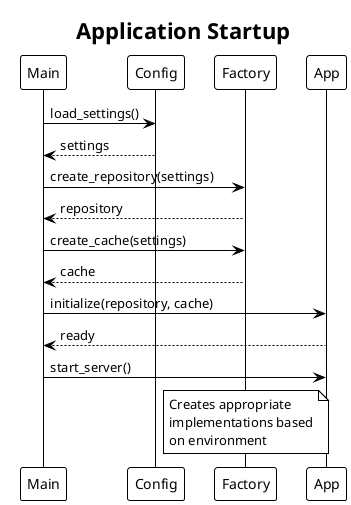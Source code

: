 
@startuml
!theme plain
skinparam backgroundColor white

title Application Startup

participant "Main" as Main
participant "Config" as Config
participant "Factory" as Factory
participant "App" as App

Main -> Config: load_settings()
Config --> Main: settings
Main -> Factory: create_repository(settings)
Factory --> Main: repository
Main -> Factory: create_cache(settings)
Factory --> Main: cache
Main -> App: initialize(repository, cache)
App --> Main: ready
Main -> App: start_server()

note over Factory: Creates appropriate\nimplementations based\non environment

@enduml

